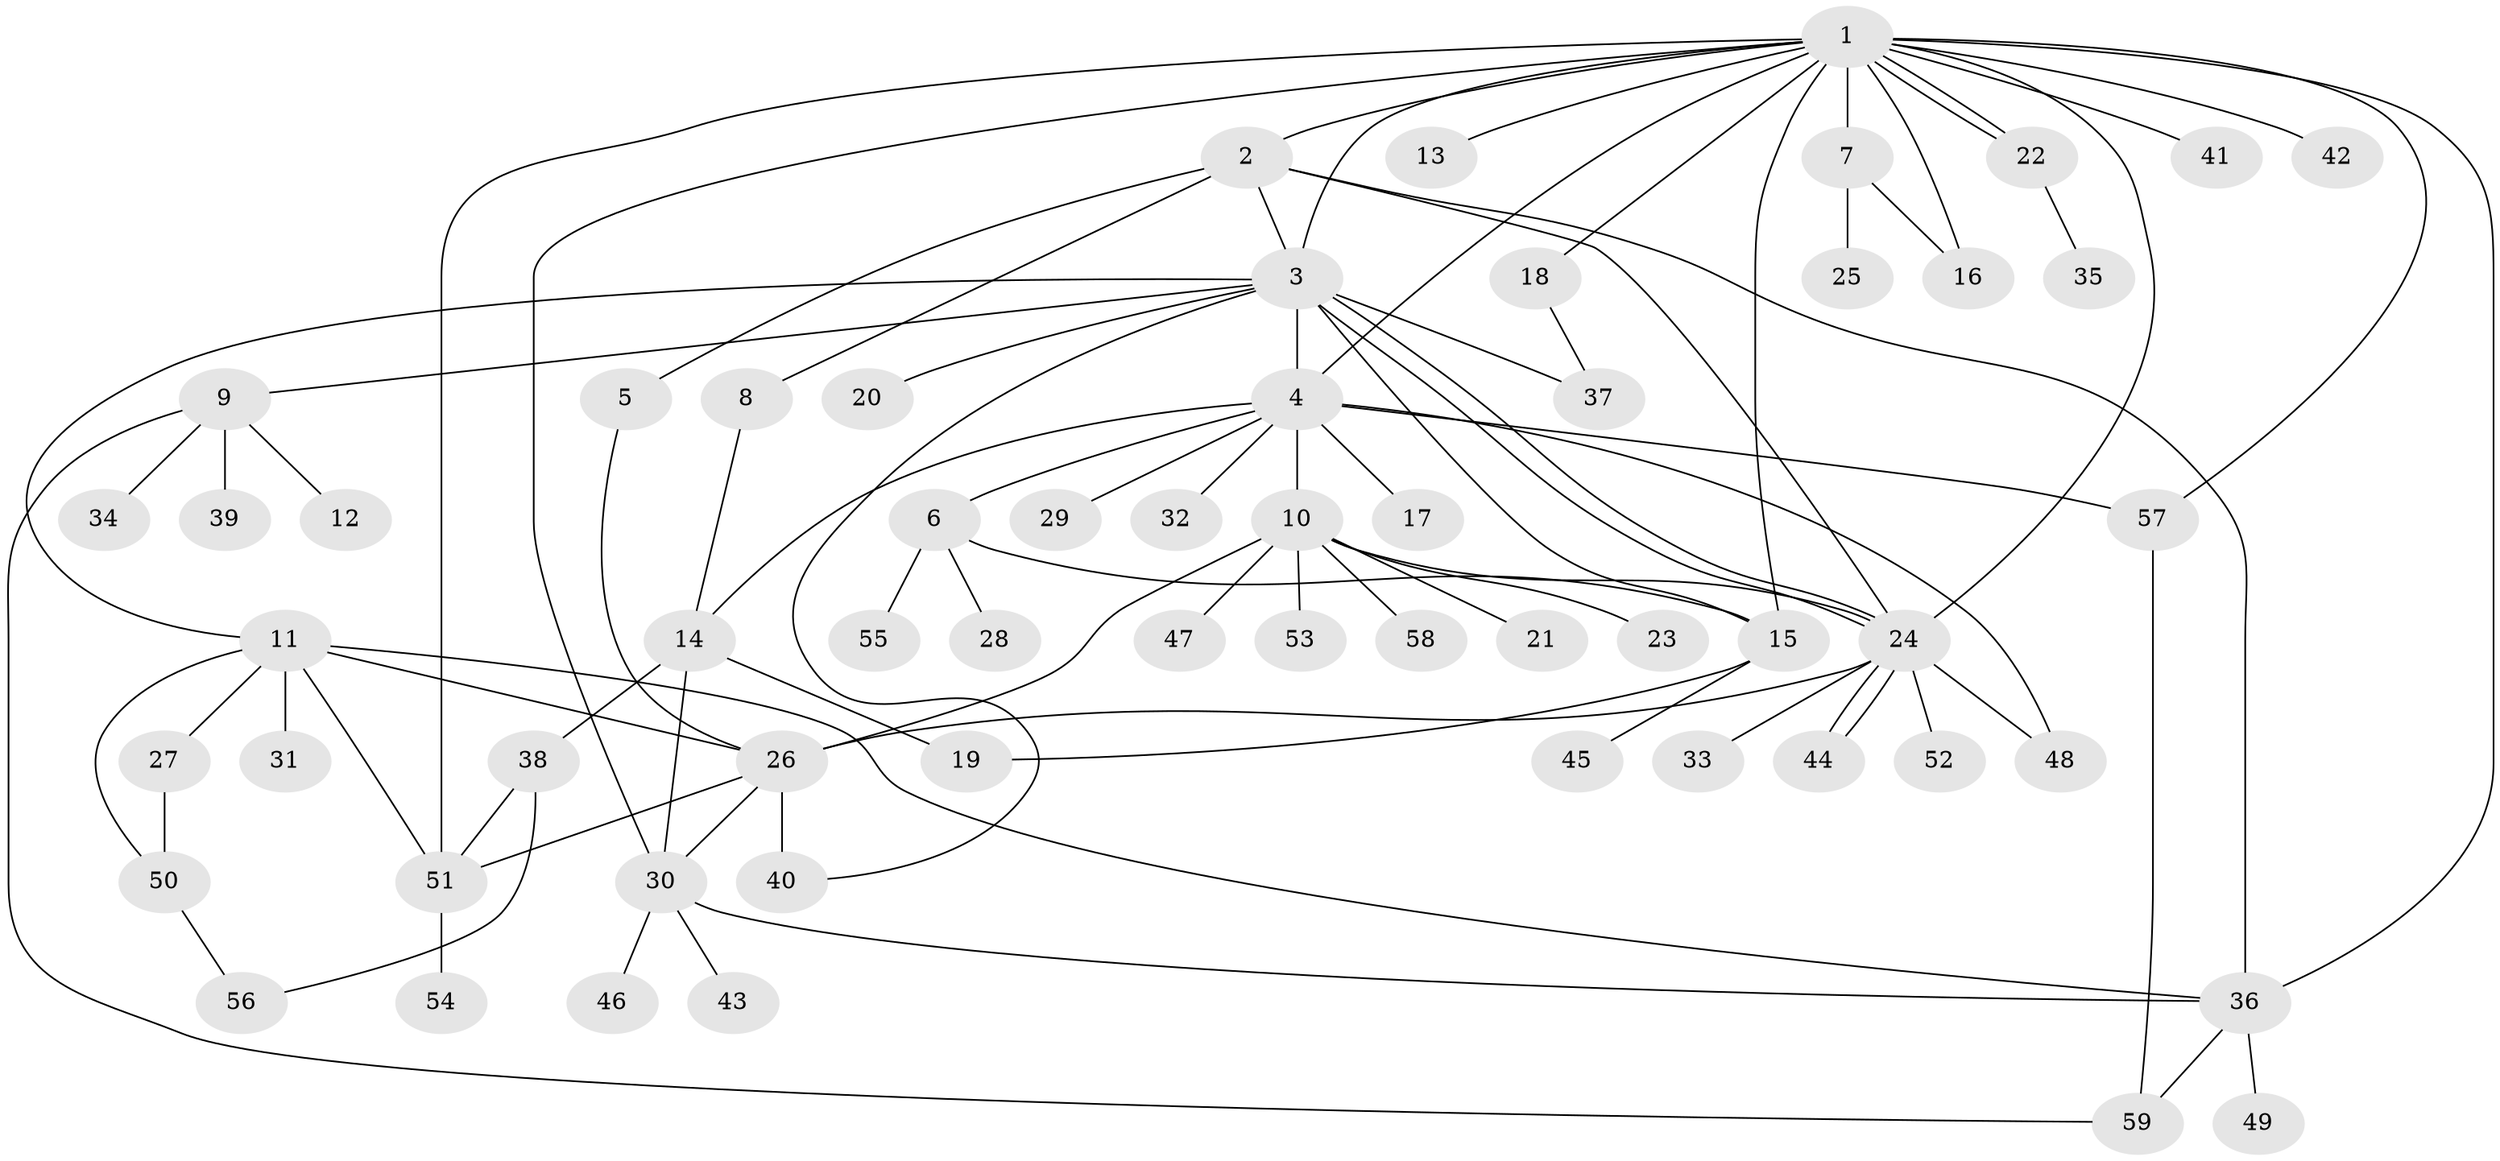 // coarse degree distribution, {21: 0.023255813953488372, 5: 0.06976744186046512, 11: 0.023255813953488372, 2: 0.20930232558139536, 6: 0.06976744186046512, 7: 0.06976744186046512, 1: 0.4418604651162791, 3: 0.06976744186046512, 4: 0.023255813953488372}
// Generated by graph-tools (version 1.1) at 2025/23/03/03/25 07:23:48]
// undirected, 59 vertices, 90 edges
graph export_dot {
graph [start="1"]
  node [color=gray90,style=filled];
  1;
  2;
  3;
  4;
  5;
  6;
  7;
  8;
  9;
  10;
  11;
  12;
  13;
  14;
  15;
  16;
  17;
  18;
  19;
  20;
  21;
  22;
  23;
  24;
  25;
  26;
  27;
  28;
  29;
  30;
  31;
  32;
  33;
  34;
  35;
  36;
  37;
  38;
  39;
  40;
  41;
  42;
  43;
  44;
  45;
  46;
  47;
  48;
  49;
  50;
  51;
  52;
  53;
  54;
  55;
  56;
  57;
  58;
  59;
  1 -- 2;
  1 -- 3;
  1 -- 4;
  1 -- 7;
  1 -- 13;
  1 -- 15;
  1 -- 16;
  1 -- 18;
  1 -- 22;
  1 -- 22;
  1 -- 24;
  1 -- 30;
  1 -- 36;
  1 -- 41;
  1 -- 42;
  1 -- 51;
  1 -- 57;
  2 -- 3;
  2 -- 5;
  2 -- 8;
  2 -- 24;
  2 -- 36;
  3 -- 4;
  3 -- 9;
  3 -- 11;
  3 -- 15;
  3 -- 20;
  3 -- 24;
  3 -- 24;
  3 -- 37;
  3 -- 40;
  4 -- 6;
  4 -- 10;
  4 -- 14;
  4 -- 17;
  4 -- 29;
  4 -- 32;
  4 -- 48;
  4 -- 57;
  5 -- 26;
  6 -- 15;
  6 -- 28;
  6 -- 55;
  7 -- 16;
  7 -- 25;
  8 -- 14;
  9 -- 12;
  9 -- 34;
  9 -- 39;
  9 -- 59;
  10 -- 21;
  10 -- 23;
  10 -- 24;
  10 -- 26;
  10 -- 47;
  10 -- 53;
  10 -- 58;
  11 -- 26;
  11 -- 27;
  11 -- 31;
  11 -- 36;
  11 -- 50;
  11 -- 51;
  14 -- 19;
  14 -- 30;
  14 -- 38;
  15 -- 19;
  15 -- 45;
  18 -- 37;
  22 -- 35;
  24 -- 26;
  24 -- 33;
  24 -- 44;
  24 -- 44;
  24 -- 48;
  24 -- 52;
  26 -- 30;
  26 -- 40;
  26 -- 51;
  27 -- 50;
  30 -- 36;
  30 -- 43;
  30 -- 46;
  36 -- 49;
  36 -- 59;
  38 -- 51;
  38 -- 56;
  50 -- 56;
  51 -- 54;
  57 -- 59;
}
